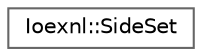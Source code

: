digraph "Graphical Class Hierarchy"
{
 // INTERACTIVE_SVG=YES
 // LATEX_PDF_SIZE
  bgcolor="transparent";
  edge [fontname=Helvetica,fontsize=10,labelfontname=Helvetica,labelfontsize=10];
  node [fontname=Helvetica,fontsize=10,shape=box,height=0.2,width=0.4];
  rankdir="LR";
  Node0 [id="Node000000",label="Ioexnl::SideSet",height=0.2,width=0.4,color="grey40", fillcolor="white", style="filled",URL="$structIoexnl_1_1SideSet.html",tooltip=" "];
}
